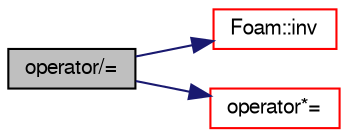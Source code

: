digraph "operator/="
{
  bgcolor="transparent";
  edge [fontname="FreeSans",fontsize="10",labelfontname="FreeSans",labelfontsize="10"];
  node [fontname="FreeSans",fontsize="10",shape=record];
  rankdir="LR";
  Node225 [label="operator/=",height=0.2,width=0.4,color="black", fillcolor="grey75", style="filled", fontcolor="black"];
  Node225 -> Node226 [color="midnightblue",fontsize="10",style="solid",fontname="FreeSans"];
  Node226 [label="Foam::inv",height=0.2,width=0.4,color="red",URL="$a21124.html#ac51979edadae5b8ade119dd30b88e381"];
  Node225 -> Node230 [color="midnightblue",fontsize="10",style="solid",fontname="FreeSans"];
  Node230 [label="operator*=",height=0.2,width=0.4,color="red",URL="$a28130.html#a8627cfb3833e85a679dcfbeacb13c5b3"];
}
